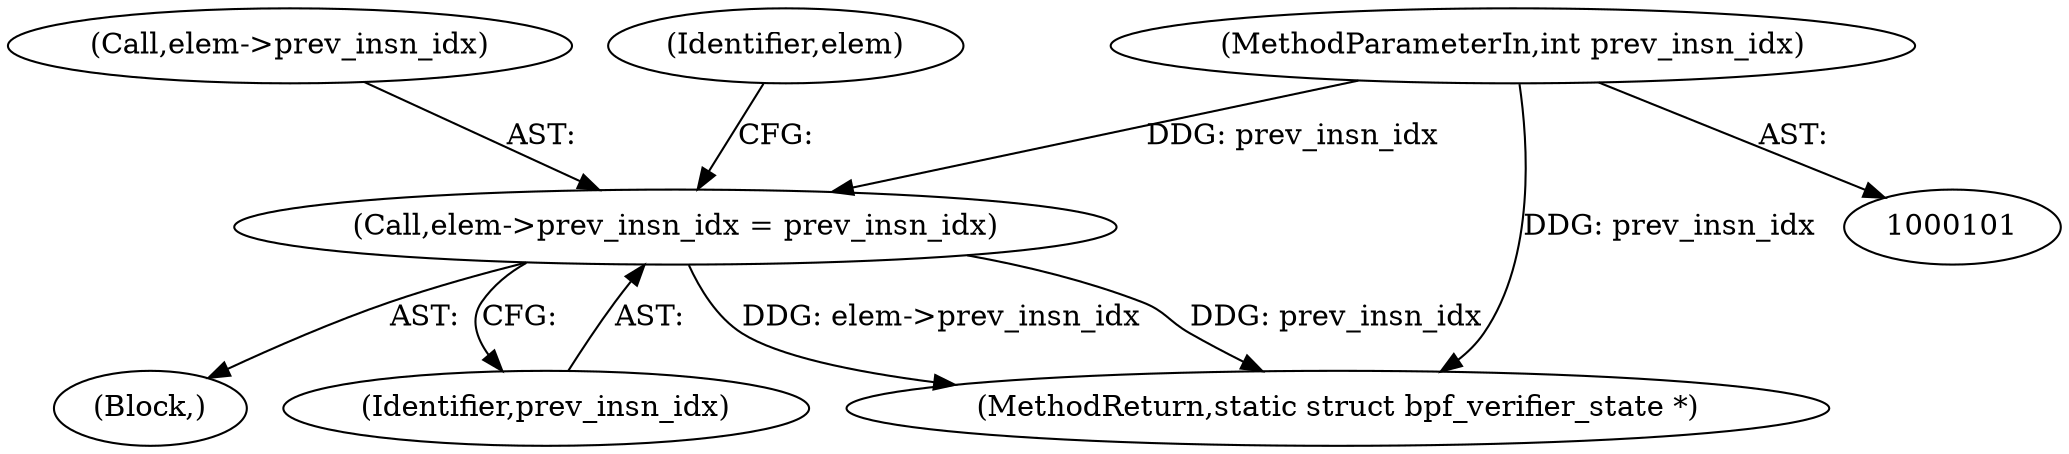 digraph "1_linux_979d63d50c0c0f7bc537bf821e056cc9fe5abd38_4@del" {
"1000104" [label="(MethodParameterIn,int prev_insn_idx)"];
"1000129" [label="(Call,elem->prev_insn_idx = prev_insn_idx)"];
"1000130" [label="(Call,elem->prev_insn_idx)"];
"1000104" [label="(MethodParameterIn,int prev_insn_idx)"];
"1000129" [label="(Call,elem->prev_insn_idx = prev_insn_idx)"];
"1000105" [label="(Block,)"];
"1000133" [label="(Identifier,prev_insn_idx)"];
"1000136" [label="(Identifier,elem)"];
"1000196" [label="(MethodReturn,static struct bpf_verifier_state *)"];
"1000104" -> "1000101"  [label="AST: "];
"1000104" -> "1000196"  [label="DDG: prev_insn_idx"];
"1000104" -> "1000129"  [label="DDG: prev_insn_idx"];
"1000129" -> "1000105"  [label="AST: "];
"1000129" -> "1000133"  [label="CFG: "];
"1000130" -> "1000129"  [label="AST: "];
"1000133" -> "1000129"  [label="AST: "];
"1000136" -> "1000129"  [label="CFG: "];
"1000129" -> "1000196"  [label="DDG: elem->prev_insn_idx"];
"1000129" -> "1000196"  [label="DDG: prev_insn_idx"];
}
